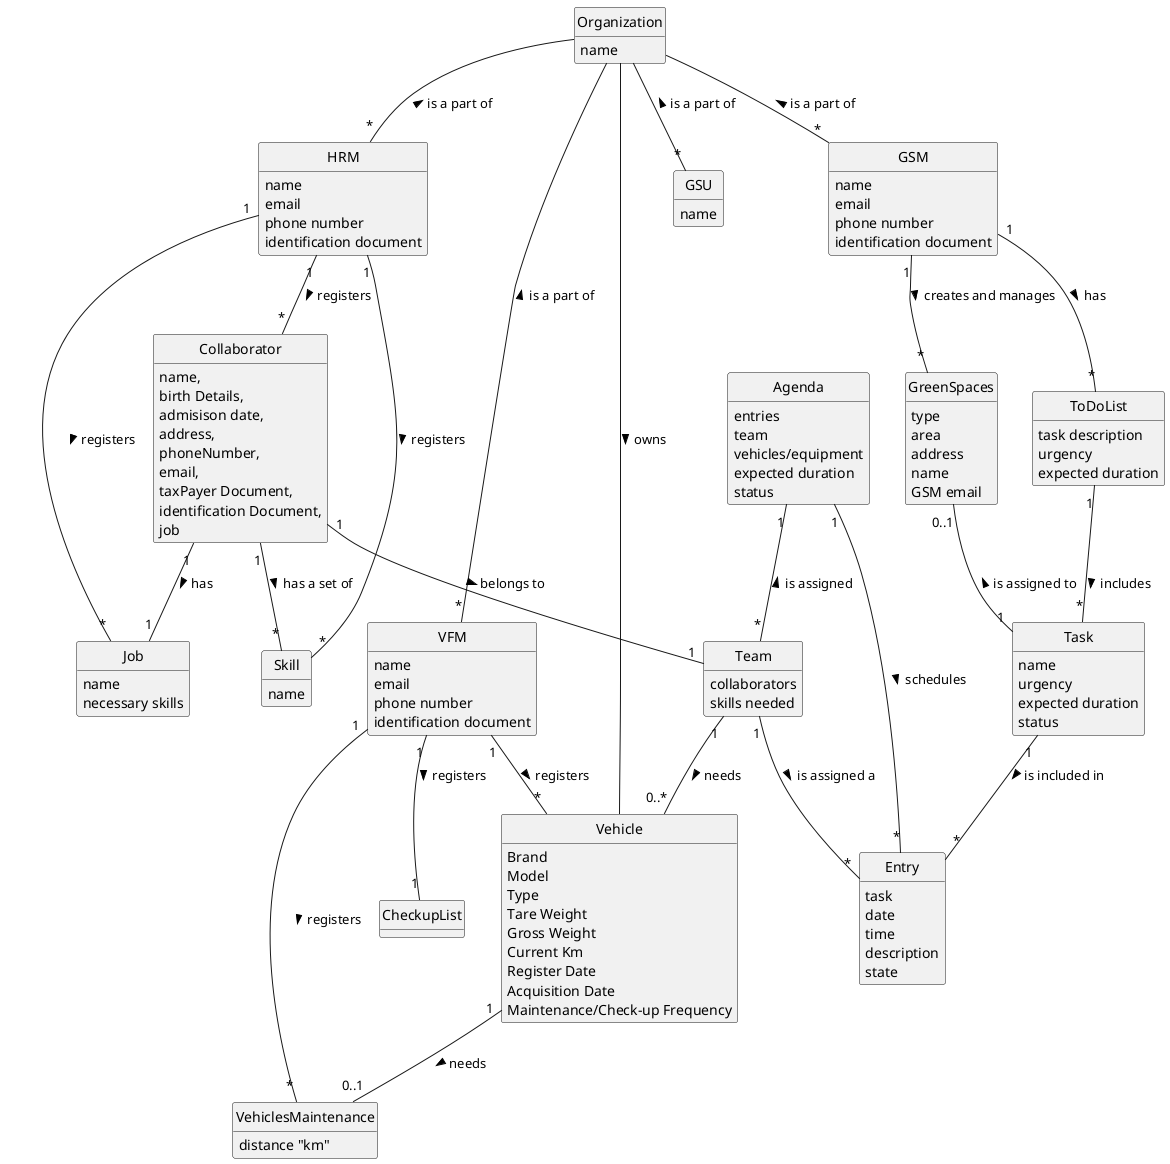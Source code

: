 @startuml
skinparam monochrome true
skinparam packageStyle rectangle
skinparam shadowing false
'skinparam linetype ortho
'left to right direction
skinparam classAttributeIconSize 0
hide circle
hide methods

'title Domain Model

'class Platform {
'  -description
'}
class Organization{
    name
}

class HRM{
    name
    email
    phone number
    identification document
}

class VFM{
    name
    email
    phone number
    identification document
}

class GSM{
    name
    email
    phone number
    identification document
}

class GSU{
    name
}


class Skill{
    name
}

class Job{
    name
    necessary skills
}

class Collaborator{
    name,
    birth Details,
    admisison date,
    address,
    phoneNumber,
    email,
    taxPayer Document,
    identification Document,
    job
}

class Team{
collaborators
skills needed
}

class GreenSpaces {
type
area
address
name
 GSM email
}

class Task{
    name
    urgency
    expected duration
    status
}

class Vehicle{
    Brand
    Model
    Type
    Tare Weight
    Gross Weight
    Current Km
    Register Date
    Acquisition Date
    Maintenance/Check-up Frequency
}

class VehiclesMaintenance{
    distance "km"
}


class ToDoList{
    task description
    urgency
    expected duration
}

class Agenda{
    entries
    team
    vehicles/equipment
    expected duration
    status
}

class Entry{
    task
    date
    time
    description
    state
}

Organization -- "*" HRM : is a part of <
Organization -- "*" VFM : is a part of <
Organization -- "*" GSM : is a part of <
Organization -- "*" GSU : is a part of <
Organization -- Vehicle : owns >
HRM "1" -- "*" Skill : registers >
HRM "1" -- "*" Job : registers >
HRM "1" -- "*" Collaborator : registers >
Collaborator "1" -- "*" Skill : has a set of >
Collaborator "1" -- "1" Job : has >
Collaborator "1" -- "1" Team : belongs to >
GreenSpaces "0..1" -- "1" Task : is assigned to <
Task "1" -- "*" Entry : is included in >
Team "1" -- "*" Entry : is assigned a >
VFM "1" -- "*" Vehicle : registers >
VFM "1" -- "*" "VehiclesMaintenance" : registers >
Vehicle "1" -- "0..1" "VehiclesMaintenance" : needs >
VFM "1" -- "1" CheckupList : registers >
Team "1" -- "0..*" Vehicle : needs >
GSM "1" -- "*" ToDoList : has >
GSM "1" -- "*" GreenSpaces : creates and manages >
ToDoList "1" -- "*" Task : includes >
Agenda "1" -- "*" Entry : schedules >
Agenda "1" -- "*" Team : is assigned <

@enduml
